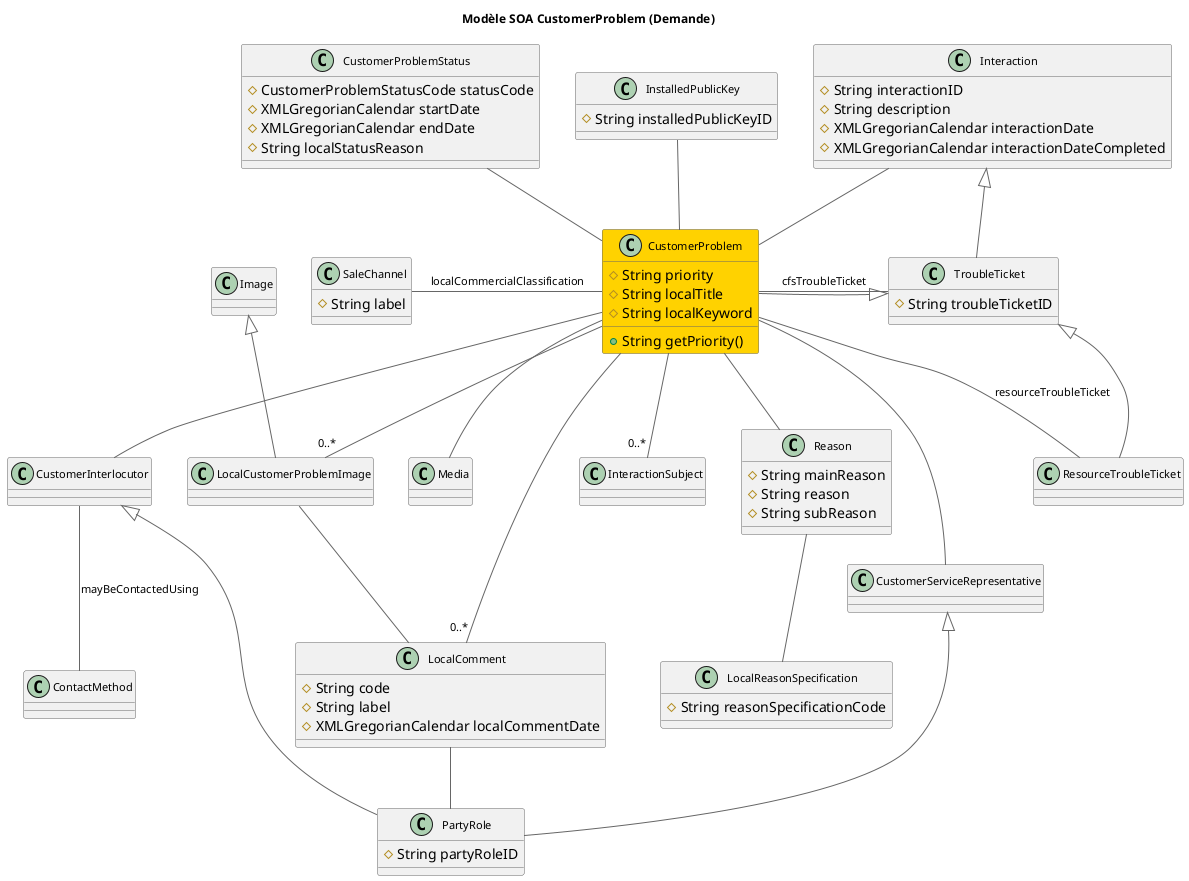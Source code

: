 @startuml

skinparam titleFontSize 12

skinparam class {
fontName arial
arrowColor #666666
borderColor #666666
fontSize 11
arrowFontSize 10
arrowFontName arial 
}
 
skinparam arrow {
fontName arial
fontSize 11
}

title Modèle SOA CustomerProblem (Demande) 

class Interaction {
    #String interactionID
    #String description
    #XMLGregorianCalendar interactionDate
    #XMLGregorianCalendar interactionDateCompleted
}

class CustomerProblem #FFD200 {
    #String priority
    #String localTitle
    #String localKeyword
    +String getPriority()

}

class LocalReasonSpecification {
    #String reasonSpecificationCode
}

class Reason {
    #String mainReason
    #String reason
    #String subReason
}

Reason -- LocalReasonSpecification

Interaction -- CustomerProblem

CustomerProblem -- "0..*" InteractionSubject

class TroubleTicket {
    #String troubleTicketID
}

Interaction <|-- TroubleTicket

TroubleTicket <|-- CustomerProblem

class PartyRole {
    #String partyRoleID
}

CustomerServiceRepresentative <|-- PartyRole
CustomerInterlocutor <|-- PartyRole

CustomerInterlocutor -- ContactMethod : mayBeContactedUsing

CustomerProblem -- Media

class CustomerProblemStatus {
    #CustomerProblemStatusCode statusCode
    #XMLGregorianCalendar startDate
    #XMLGregorianCalendar endDate
    #String localStatusReason
}

CustomerProblem -up- CustomerProblemStatus
CustomerProblem -up- InstalledPublicKey
CustomerProblem -- CustomerServiceRepresentative
CustomerProblem -- CustomerInterlocutor

CustomerProblem -right- ResourceTroubleTicket : resourceTroubleTicket
CustomerProblem -right- TroubleTicket : cfsTroubleTicket

TroubleTicket <|-- ResourceTroubleTicket

class SaleChannel {
    #String label
}

class InstalledPublicKey {
    #String installedPublicKeyID
}

class LocalComment {
    #String code
    #String label
    #XMLGregorianCalendar localCommentDate
}

LocalComment -- PartyRole

CustomerProblem -left- SaleChannel : localCommercialClassification
CustomerProblem -- "0..*" LocalComment

CustomerProblem -- "0..*" LocalCustomerProblemImage

LocalCustomerProblemImage -- LocalComment

Image <|-- LocalCustomerProblemImage

CustomerProblem -- Reason

class Media {
}

@enduml

